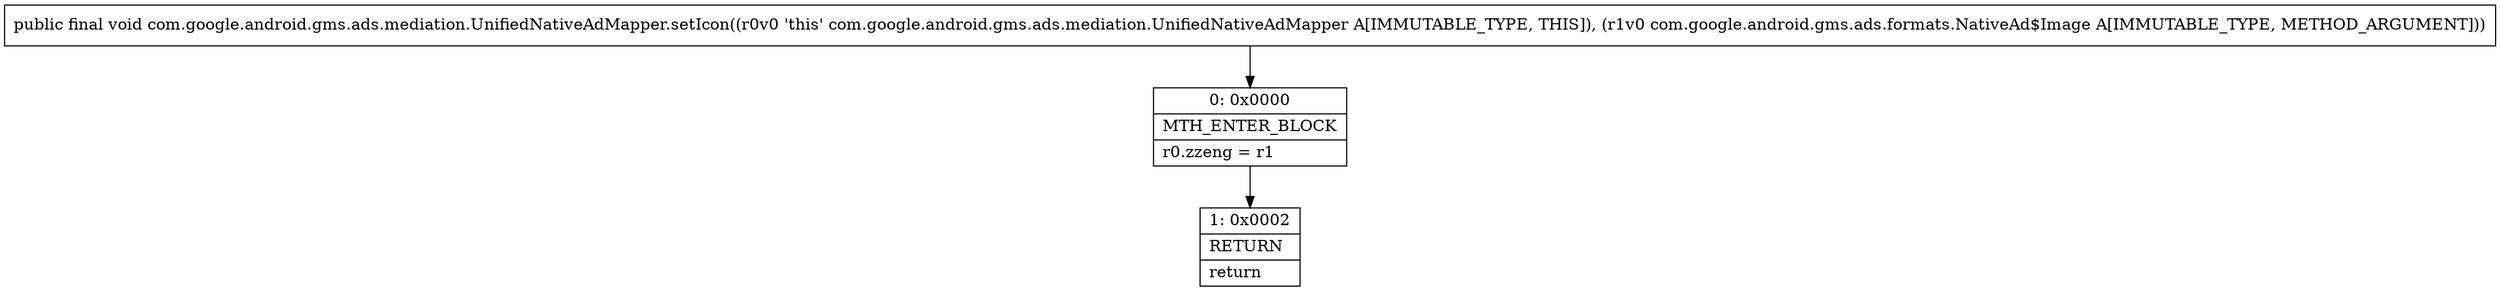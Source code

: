 digraph "CFG forcom.google.android.gms.ads.mediation.UnifiedNativeAdMapper.setIcon(Lcom\/google\/android\/gms\/ads\/formats\/NativeAd$Image;)V" {
Node_0 [shape=record,label="{0\:\ 0x0000|MTH_ENTER_BLOCK\l|r0.zzeng = r1\l}"];
Node_1 [shape=record,label="{1\:\ 0x0002|RETURN\l|return\l}"];
MethodNode[shape=record,label="{public final void com.google.android.gms.ads.mediation.UnifiedNativeAdMapper.setIcon((r0v0 'this' com.google.android.gms.ads.mediation.UnifiedNativeAdMapper A[IMMUTABLE_TYPE, THIS]), (r1v0 com.google.android.gms.ads.formats.NativeAd$Image A[IMMUTABLE_TYPE, METHOD_ARGUMENT])) }"];
MethodNode -> Node_0;
Node_0 -> Node_1;
}

